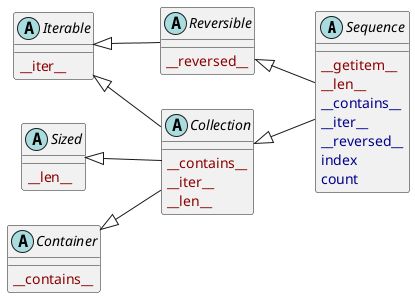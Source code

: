@startuml collections_abc_sequence
skinparam classAttributeIconSize 0
left to right direction
abstract class Sequence {
    {method} <color:DarkRed>__getitem__</color>
    {method} <color:DarkRed>__len__</color>
    {method} <color:DarkBlue>~__contains__</color>
    {method} <color:DarkBlue>~__iter__</color>
    {method} <color:DarkBlue>~__reversed__</color>
    {method} <color:DarkBlue>index</color>
    {method} <color:DarkBlue>count</color>
}

abstract class Reversible {
    {method} <color:DarkRed>__reversed__</color>
}

abstract class Collection {
    {method} <color:DarkRed>__contains__</color>
    {method} <color:DarkRed>__iter__</color>
    {method} <color:DarkRed>__len__</color>
}

abstract class Sized {
    {method} <color:DarkRed>__len__</color>
}

abstract class Iterable {
    {method} <color:DarkRed>__iter__</color>
}

abstract class Container {
    {method} <color:DarkRed>__contains__</color>
}

Collection <|-- Sequence
Reversible <|-- Sequence
Iterable <|-- Reversible
Sized <|-- Collection
Iterable <|-- Collection
Container <|-- Collection

@enduml
